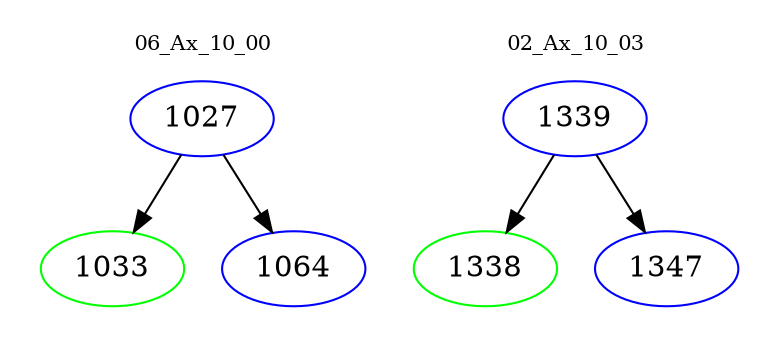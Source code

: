 digraph{
subgraph cluster_0 {
color = white
label = "06_Ax_10_00";
fontsize=10;
T0_1027 [label="1027", color="blue"]
T0_1027 -> T0_1033 [color="black"]
T0_1033 [label="1033", color="green"]
T0_1027 -> T0_1064 [color="black"]
T0_1064 [label="1064", color="blue"]
}
subgraph cluster_1 {
color = white
label = "02_Ax_10_03";
fontsize=10;
T1_1339 [label="1339", color="blue"]
T1_1339 -> T1_1338 [color="black"]
T1_1338 [label="1338", color="green"]
T1_1339 -> T1_1347 [color="black"]
T1_1347 [label="1347", color="blue"]
}
}
